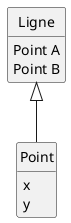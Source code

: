 @startuml DiagLigne
'--------------------------------
' Parametres pour le dessin
'--------------------------------
hide circle
hide empty members
hide empty methods
'--------------------------------

class Ligne{ 
Point A
Point B
}
class Point extends Ligne {
x
y
}

@enduml